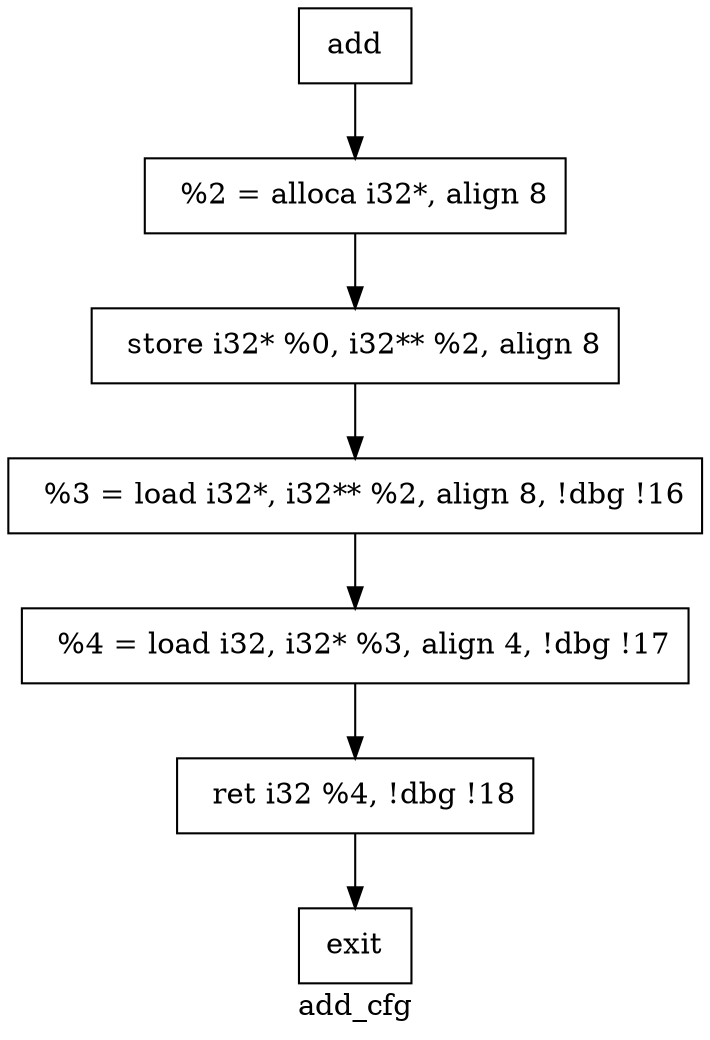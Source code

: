 digraph "add_cfg"{
	label="add_cfg";


	// Define the nodes
	N1 [shape=rectangle, color=black,label="add"];
	N2 [shape=rectangle, color=black,label="exit"];
	N3 [shape=rectangle, color=black,label="  %2 = alloca i32*, align 8"];
	N4 [shape=rectangle, color=black,label="  store i32* %0, i32** %2, align 8"];
	N5 [shape=rectangle, color=black,label="  %3 = load i32*, i32** %2, align 8, !dbg !16"];
	N6 [shape=rectangle, color=black,label="  %4 = load i32, i32* %3, align 4, !dbg !17"];
	N7 [shape=rectangle, color=black,label="  ret i32 %4, !dbg !18"];


	// Define the edges
	N1 -> N3[color=black,label=""];
	N3 -> N4[color=black,label=""];
	N4 -> N5[color=black,label=""];
	N5 -> N6[color=black,label=""];
	N6 -> N7[color=black,label=""];
	N7 -> N2[color=black,label=""];
}
